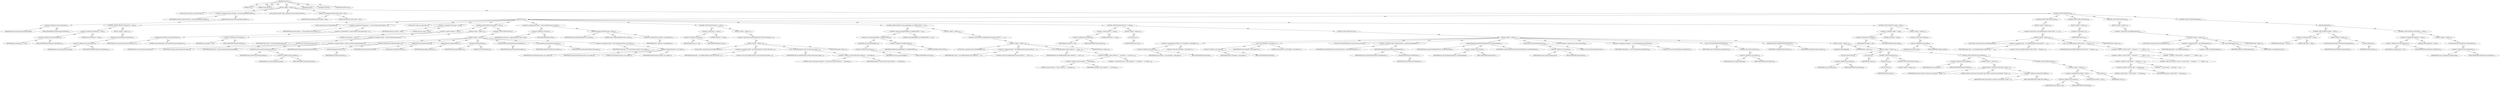 digraph "execute" {  
"111669149702" [label = <(METHOD,execute)<SUB>134</SUB>> ]
"115964116994" [label = <(PARAM,this)<SUB>134</SUB>> ]
"115964117007" [label = <(PARAM,Project project)<SUB>134</SUB>> ]
"25769803782" [label = <(BLOCK,&lt;empty&gt;,&lt;empty&gt;)<SUB>134</SUB>> ]
"94489280512" [label = <(LOCAL,String classname: java.lang.String)<SUB>135</SUB>> ]
"30064771082" [label = <(&lt;operator&gt;.assignment,String classname = javaCommand.getExecutable())<SUB>135</SUB>> ]
"68719476754" [label = <(IDENTIFIER,classname,String classname = javaCommand.getExecutable())<SUB>135</SUB>> ]
"30064771083" [label = <(getExecutable,this.javaCommand.getExecutable())<SUB>135</SUB>> ]
"30064771084" [label = <(&lt;operator&gt;.fieldAccess,this.javaCommand)<SUB>135</SUB>> ]
"68719476755" [label = <(IDENTIFIER,this,this.javaCommand.getExecutable())> ]
"55834574853" [label = <(FIELD_IDENTIFIER,javaCommand,javaCommand)<SUB>135</SUB>> ]
"94489280513" [label = <(LOCAL,AntClassLoader loader: org.apache.tools.ant.AntClassLoader)<SUB>137</SUB>> ]
"30064771085" [label = <(&lt;operator&gt;.assignment,AntClassLoader loader = null)<SUB>137</SUB>> ]
"68719476756" [label = <(IDENTIFIER,loader,AntClassLoader loader = null)<SUB>137</SUB>> ]
"90194313216" [label = <(LITERAL,null,AntClassLoader loader = null)<SUB>137</SUB>> ]
"47244640256" [label = <(CONTROL_STRUCTURE,TRY,try)<SUB>138</SUB>> ]
"25769803783" [label = <(BLOCK,try,try)<SUB>138</SUB>> ]
"47244640257" [label = <(CONTROL_STRUCTURE,IF,if (sysProperties != null))<SUB>139</SUB>> ]
"30064771086" [label = <(&lt;operator&gt;.notEquals,sysProperties != null)<SUB>139</SUB>> ]
"30064771087" [label = <(&lt;operator&gt;.fieldAccess,this.sysProperties)<SUB>139</SUB>> ]
"68719476757" [label = <(IDENTIFIER,this,sysProperties != null)> ]
"55834574854" [label = <(FIELD_IDENTIFIER,sysProperties,sysProperties)<SUB>139</SUB>> ]
"90194313217" [label = <(LITERAL,null,sysProperties != null)<SUB>139</SUB>> ]
"25769803784" [label = <(BLOCK,&lt;empty&gt;,&lt;empty&gt;)<SUB>139</SUB>> ]
"30064771088" [label = <(setSystem,this.sysProperties.setSystem())<SUB>140</SUB>> ]
"30064771089" [label = <(&lt;operator&gt;.fieldAccess,this.sysProperties)<SUB>140</SUB>> ]
"68719476758" [label = <(IDENTIFIER,this,this.sysProperties.setSystem())> ]
"55834574855" [label = <(FIELD_IDENTIFIER,sysProperties,sysProperties)<SUB>140</SUB>> ]
"94489280514" [label = <(LOCAL,Class[] param: java.lang.Class[])<SUB>143</SUB>> ]
"30064771090" [label = <(&lt;operator&gt;.assignment,Class[] param = { Class.forName(&quot;[Ljava.lang.St...)<SUB>143</SUB>> ]
"68719476759" [label = <(IDENTIFIER,param,Class[] param = { Class.forName(&quot;[Ljava.lang.St...)<SUB>143</SUB>> ]
"30064771091" [label = <(&lt;operator&gt;.arrayInitializer,{ Class.forName(&quot;[Ljava.lang.String;&quot;) })<SUB>143</SUB>> ]
"30064771092" [label = <(forName,Class.forName(&quot;[Ljava.lang.String;&quot;))<SUB>143</SUB>> ]
"68719476760" [label = <(IDENTIFIER,Class,Class.forName(&quot;[Ljava.lang.String;&quot;))<SUB>143</SUB>> ]
"90194313218" [label = <(LITERAL,&quot;[Ljava.lang.String;&quot;,Class.forName(&quot;[Ljava.lang.String;&quot;))<SUB>143</SUB>> ]
"94489280515" [label = <(LOCAL,Class target: java.lang.Class)<SUB>144</SUB>> ]
"30064771093" [label = <(&lt;operator&gt;.assignment,Class target = null)<SUB>144</SUB>> ]
"68719476761" [label = <(IDENTIFIER,target,Class target = null)<SUB>144</SUB>> ]
"90194313219" [label = <(LITERAL,null,Class target = null)<SUB>144</SUB>> ]
"47244640258" [label = <(CONTROL_STRUCTURE,IF,if (classpath == null))<SUB>145</SUB>> ]
"30064771094" [label = <(&lt;operator&gt;.equals,classpath == null)<SUB>145</SUB>> ]
"30064771095" [label = <(&lt;operator&gt;.fieldAccess,this.classpath)<SUB>145</SUB>> ]
"68719476762" [label = <(IDENTIFIER,this,classpath == null)> ]
"55834574856" [label = <(FIELD_IDENTIFIER,classpath,classpath)<SUB>145</SUB>> ]
"90194313220" [label = <(LITERAL,null,classpath == null)<SUB>145</SUB>> ]
"25769803785" [label = <(BLOCK,&lt;empty&gt;,&lt;empty&gt;)<SUB>145</SUB>> ]
"30064771096" [label = <(&lt;operator&gt;.assignment,target = Class.forName(classname))<SUB>146</SUB>> ]
"68719476763" [label = <(IDENTIFIER,target,target = Class.forName(classname))<SUB>146</SUB>> ]
"30064771097" [label = <(forName,Class.forName(classname))<SUB>146</SUB>> ]
"68719476764" [label = <(IDENTIFIER,Class,Class.forName(classname))<SUB>146</SUB>> ]
"68719476765" [label = <(IDENTIFIER,classname,Class.forName(classname))<SUB>146</SUB>> ]
"47244640259" [label = <(CONTROL_STRUCTURE,ELSE,else)<SUB>147</SUB>> ]
"25769803786" [label = <(BLOCK,&lt;empty&gt;,&lt;empty&gt;)<SUB>147</SUB>> ]
"30064771098" [label = <(&lt;operator&gt;.assignment,loader = project.createClassLoader(classpath))<SUB>148</SUB>> ]
"68719476766" [label = <(IDENTIFIER,loader,loader = project.createClassLoader(classpath))<SUB>148</SUB>> ]
"30064771099" [label = <(createClassLoader,createClassLoader(classpath))<SUB>148</SUB>> ]
"68719476767" [label = <(IDENTIFIER,project,createClassLoader(classpath))<SUB>148</SUB>> ]
"30064771100" [label = <(&lt;operator&gt;.fieldAccess,this.classpath)<SUB>148</SUB>> ]
"68719476768" [label = <(IDENTIFIER,this,createClassLoader(classpath))> ]
"55834574857" [label = <(FIELD_IDENTIFIER,classpath,classpath)<SUB>148</SUB>> ]
"30064771101" [label = <(setParent,setParent(project.getCoreLoader()))<SUB>149</SUB>> ]
"68719476769" [label = <(IDENTIFIER,loader,setParent(project.getCoreLoader()))<SUB>149</SUB>> ]
"30064771102" [label = <(getCoreLoader,getCoreLoader())<SUB>149</SUB>> ]
"68719476770" [label = <(IDENTIFIER,project,getCoreLoader())<SUB>149</SUB>> ]
"30064771103" [label = <(setParentFirst,setParentFirst(false))<SUB>150</SUB>> ]
"68719476771" [label = <(IDENTIFIER,loader,setParentFirst(false))<SUB>150</SUB>> ]
"90194313221" [label = <(LITERAL,false,setParentFirst(false))<SUB>150</SUB>> ]
"30064771104" [label = <(addJavaLibraries,addJavaLibraries())<SUB>151</SUB>> ]
"68719476772" [label = <(IDENTIFIER,loader,addJavaLibraries())<SUB>151</SUB>> ]
"30064771105" [label = <(setIsolated,setIsolated(true))<SUB>152</SUB>> ]
"68719476773" [label = <(IDENTIFIER,loader,setIsolated(true))<SUB>152</SUB>> ]
"90194313222" [label = <(LITERAL,true,setIsolated(true))<SUB>152</SUB>> ]
"30064771106" [label = <(setThreadContextLoader,setThreadContextLoader())<SUB>153</SUB>> ]
"68719476774" [label = <(IDENTIFIER,loader,setThreadContextLoader())<SUB>153</SUB>> ]
"30064771107" [label = <(forceLoadClass,forceLoadClass(classname))<SUB>154</SUB>> ]
"68719476775" [label = <(IDENTIFIER,loader,forceLoadClass(classname))<SUB>154</SUB>> ]
"68719476776" [label = <(IDENTIFIER,classname,forceLoadClass(classname))<SUB>154</SUB>> ]
"30064771108" [label = <(&lt;operator&gt;.assignment,target = Class.forName(classname, true, loader))<SUB>155</SUB>> ]
"68719476777" [label = <(IDENTIFIER,target,target = Class.forName(classname, true, loader))<SUB>155</SUB>> ]
"30064771109" [label = <(forName,forName(classname, true, loader))<SUB>155</SUB>> ]
"68719476778" [label = <(IDENTIFIER,Class,forName(classname, true, loader))<SUB>155</SUB>> ]
"68719476779" [label = <(IDENTIFIER,classname,forName(classname, true, loader))<SUB>155</SUB>> ]
"90194313223" [label = <(LITERAL,true,forName(classname, true, loader))<SUB>155</SUB>> ]
"68719476780" [label = <(IDENTIFIER,loader,forName(classname, true, loader))<SUB>155</SUB>> ]
"30064771110" [label = <(&lt;operator&gt;.assignment,this.main = target.getMethod(&quot;main&quot;, param))<SUB>157</SUB>> ]
"30064771111" [label = <(&lt;operator&gt;.fieldAccess,this.main)<SUB>157</SUB>> ]
"68719476781" [label = <(IDENTIFIER,this,this.main = target.getMethod(&quot;main&quot;, param))> ]
"55834574858" [label = <(FIELD_IDENTIFIER,main,main)<SUB>157</SUB>> ]
"30064771112" [label = <(getMethod,target.getMethod(&quot;main&quot;, param))<SUB>157</SUB>> ]
"68719476782" [label = <(IDENTIFIER,target,target.getMethod(&quot;main&quot;, param))<SUB>157</SUB>> ]
"90194313224" [label = <(LITERAL,&quot;main&quot;,target.getMethod(&quot;main&quot;, param))<SUB>157</SUB>> ]
"30064771113" [label = <(&lt;operator&gt;.arrayInitializer,&lt;operator&gt;.arrayInitializer)<SUB>157</SUB>> ]
"68719476783" [label = <(IDENTIFIER,param,&lt;operator&gt;.arrayInitializer)<SUB>157</SUB>> ]
"47244640260" [label = <(CONTROL_STRUCTURE,IF,if (main == null))<SUB>158</SUB>> ]
"30064771114" [label = <(&lt;operator&gt;.equals,main == null)<SUB>158</SUB>> ]
"30064771115" [label = <(&lt;operator&gt;.fieldAccess,this.main)<SUB>158</SUB>> ]
"68719476784" [label = <(IDENTIFIER,this,main == null)> ]
"55834574859" [label = <(FIELD_IDENTIFIER,main,main)<SUB>158</SUB>> ]
"90194313225" [label = <(LITERAL,null,main == null)<SUB>158</SUB>> ]
"25769803787" [label = <(BLOCK,&lt;empty&gt;,&lt;empty&gt;)<SUB>158</SUB>> ]
"30064771116" [label = <(&lt;operator&gt;.throw,throw new BuildException(&quot;Could not find main()...)<SUB>159</SUB>> ]
"25769803788" [label = <(BLOCK,&lt;empty&gt;,&lt;empty&gt;)<SUB>159</SUB>> ]
"94489280516" [label = <(LOCAL,$obj0: org.apache.tools.ant.BuildException)<SUB>159</SUB>> ]
"30064771117" [label = <(&lt;operator&gt;.assignment,$obj0 = new BuildException(&quot;Could not find main...)<SUB>159</SUB>> ]
"68719476785" [label = <(IDENTIFIER,$obj0,$obj0 = new BuildException(&quot;Could not find main...)<SUB>159</SUB>> ]
"30064771118" [label = <(&lt;operator&gt;.alloc,new BuildException(&quot;Could not find main() metho...)<SUB>159</SUB>> ]
"30064771119" [label = <(&lt;init&gt;,new BuildException(&quot;Could not find main() metho...)<SUB>159</SUB>> ]
"68719476786" [label = <(IDENTIFIER,$obj0,new BuildException(&quot;Could not find main() metho...)<SUB>159</SUB>> ]
"30064771120" [label = <(&lt;operator&gt;.addition,&quot;Could not find main() method in &quot; + classname)<SUB>159</SUB>> ]
"90194313226" [label = <(LITERAL,&quot;Could not find main() method in &quot;,&quot;Could not find main() method in &quot; + classname)<SUB>159</SUB>> ]
"68719476787" [label = <(IDENTIFIER,classname,&quot;Could not find main() method in &quot; + classname)<SUB>160</SUB>> ]
"68719476788" [label = <(IDENTIFIER,$obj0,&lt;empty&gt;)<SUB>159</SUB>> ]
"47244640261" [label = <(CONTROL_STRUCTURE,IF,if ((main.getModifiers() &amp; Modifier.STATIC) == 0))<SUB>163</SUB>> ]
"30064771121" [label = <(&lt;operator&gt;.equals,(main.getModifiers() &amp; Modifier.STATIC) == 0)<SUB>163</SUB>> ]
"30064771122" [label = <(&lt;operator&gt;.and,main.getModifiers() &amp; Modifier.STATIC)<SUB>163</SUB>> ]
"30064771123" [label = <(getModifiers,this.main.getModifiers())<SUB>163</SUB>> ]
"30064771124" [label = <(&lt;operator&gt;.fieldAccess,this.main)<SUB>163</SUB>> ]
"68719476789" [label = <(IDENTIFIER,this,this.main.getModifiers())> ]
"55834574860" [label = <(FIELD_IDENTIFIER,main,main)<SUB>163</SUB>> ]
"30064771125" [label = <(&lt;operator&gt;.fieldAccess,Modifier.STATIC)<SUB>163</SUB>> ]
"68719476790" [label = <(IDENTIFIER,Modifier,main.getModifiers() &amp; Modifier.STATIC)<SUB>163</SUB>> ]
"55834574861" [label = <(FIELD_IDENTIFIER,STATIC,STATIC)<SUB>163</SUB>> ]
"90194313227" [label = <(LITERAL,0,(main.getModifiers() &amp; Modifier.STATIC) == 0)<SUB>163</SUB>> ]
"25769803789" [label = <(BLOCK,&lt;empty&gt;,&lt;empty&gt;)<SUB>163</SUB>> ]
"30064771126" [label = <(&lt;operator&gt;.throw,throw new BuildException(&quot;main() method in &quot; + ...)<SUB>164</SUB>> ]
"25769803790" [label = <(BLOCK,&lt;empty&gt;,&lt;empty&gt;)<SUB>164</SUB>> ]
"94489280517" [label = <(LOCAL,$obj1: org.apache.tools.ant.BuildException)<SUB>164</SUB>> ]
"30064771127" [label = <(&lt;operator&gt;.assignment,$obj1 = new BuildException(&quot;main() method in &quot; ...)<SUB>164</SUB>> ]
"68719476791" [label = <(IDENTIFIER,$obj1,$obj1 = new BuildException(&quot;main() method in &quot; ...)<SUB>164</SUB>> ]
"30064771128" [label = <(&lt;operator&gt;.alloc,new BuildException(&quot;main() method in &quot; + classn...)<SUB>164</SUB>> ]
"30064771129" [label = <(&lt;init&gt;,new BuildException(&quot;main() method in &quot; + classn...)<SUB>164</SUB>> ]
"68719476792" [label = <(IDENTIFIER,$obj1,new BuildException(&quot;main() method in &quot; + classn...)<SUB>164</SUB>> ]
"30064771130" [label = <(&lt;operator&gt;.addition,&quot;main() method in &quot; + classname + &quot; is not decl...)<SUB>164</SUB>> ]
"30064771131" [label = <(&lt;operator&gt;.addition,&quot;main() method in &quot; + classname)<SUB>164</SUB>> ]
"90194313228" [label = <(LITERAL,&quot;main() method in &quot;,&quot;main() method in &quot; + classname)<SUB>164</SUB>> ]
"68719476793" [label = <(IDENTIFIER,classname,&quot;main() method in &quot; + classname)<SUB>164</SUB>> ]
"90194313229" [label = <(LITERAL,&quot; is not declared static&quot;,&quot;main() method in &quot; + classname + &quot; is not decl...)<SUB>165</SUB>> ]
"68719476794" [label = <(IDENTIFIER,$obj1,&lt;empty&gt;)<SUB>164</SUB>> ]
"47244640262" [label = <(CONTROL_STRUCTURE,IF,if (timeout == null))<SUB>169</SUB>> ]
"30064771132" [label = <(&lt;operator&gt;.equals,timeout == null)<SUB>169</SUB>> ]
"30064771133" [label = <(&lt;operator&gt;.fieldAccess,this.timeout)<SUB>169</SUB>> ]
"68719476795" [label = <(IDENTIFIER,this,timeout == null)> ]
"55834574862" [label = <(FIELD_IDENTIFIER,timeout,timeout)<SUB>169</SUB>> ]
"90194313230" [label = <(LITERAL,null,timeout == null)<SUB>169</SUB>> ]
"25769803791" [label = <(BLOCK,&lt;empty&gt;,&lt;empty&gt;)<SUB>169</SUB>> ]
"30064771134" [label = <(run,this.run())<SUB>170</SUB>> ]
"68719476738" [label = <(IDENTIFIER,this,this.run())<SUB>170</SUB>> ]
"47244640263" [label = <(CONTROL_STRUCTURE,ELSE,else)<SUB>171</SUB>> ]
"25769803792" [label = <(BLOCK,&lt;empty&gt;,&lt;empty&gt;)<SUB>171</SUB>> ]
"30064771135" [label = <(&lt;operator&gt;.assignment,this.thread = new Thread(this, &quot;ExecuteJava&quot;))<SUB>172</SUB>> ]
"30064771136" [label = <(&lt;operator&gt;.fieldAccess,this.thread)<SUB>172</SUB>> ]
"68719476796" [label = <(IDENTIFIER,this,this.thread = new Thread(this, &quot;ExecuteJava&quot;))> ]
"55834574863" [label = <(FIELD_IDENTIFIER,thread,thread)<SUB>172</SUB>> ]
"30064771137" [label = <(&lt;operator&gt;.alloc,new Thread(this, &quot;ExecuteJava&quot;))<SUB>172</SUB>> ]
"30064771138" [label = <(&lt;init&gt;,new Thread(this, &quot;ExecuteJava&quot;))<SUB>172</SUB>> ]
"30064771139" [label = <(&lt;operator&gt;.fieldAccess,this.thread)<SUB>172</SUB>> ]
"68719476797" [label = <(IDENTIFIER,this,new Thread(this, &quot;ExecuteJava&quot;))> ]
"55834574864" [label = <(FIELD_IDENTIFIER,thread,thread)<SUB>172</SUB>> ]
"68719476739" [label = <(IDENTIFIER,this,new Thread(this, &quot;ExecuteJava&quot;))<SUB>172</SUB>> ]
"90194313231" [label = <(LITERAL,&quot;ExecuteJava&quot;,new Thread(this, &quot;ExecuteJava&quot;))<SUB>172</SUB>> ]
"94489280518" [label = <(LOCAL,Task currentThreadTask: org.apache.tools.ant.Task)<SUB>173</SUB>> ]
"30064771140" [label = <(&lt;operator&gt;.assignment,Task currentThreadTask = project.getThreadTask(...)<SUB>173</SUB>> ]
"68719476798" [label = <(IDENTIFIER,currentThreadTask,Task currentThreadTask = project.getThreadTask(...)<SUB>173</SUB>> ]
"30064771141" [label = <(getThreadTask,getThreadTask(Thread.currentThread()))<SUB>174</SUB>> ]
"68719476799" [label = <(IDENTIFIER,project,getThreadTask(Thread.currentThread()))<SUB>174</SUB>> ]
"30064771142" [label = <(currentThread,Thread.currentThread())<SUB>174</SUB>> ]
"68719476800" [label = <(IDENTIFIER,Thread,Thread.currentThread())<SUB>174</SUB>> ]
"30064771143" [label = <(registerThreadTask,registerThreadTask(thread, currentThreadTask))<SUB>175</SUB>> ]
"68719476801" [label = <(IDENTIFIER,project,registerThreadTask(thread, currentThreadTask))<SUB>175</SUB>> ]
"30064771144" [label = <(&lt;operator&gt;.fieldAccess,this.thread)<SUB>175</SUB>> ]
"68719476802" [label = <(IDENTIFIER,this,registerThreadTask(thread, currentThreadTask))> ]
"55834574865" [label = <(FIELD_IDENTIFIER,thread,thread)<SUB>175</SUB>> ]
"68719476803" [label = <(IDENTIFIER,currentThreadTask,registerThreadTask(thread, currentThreadTask))<SUB>175</SUB>> ]
"30064771145" [label = <(setDaemon,this.thread.setDaemon(true))<SUB>180</SUB>> ]
"30064771146" [label = <(&lt;operator&gt;.fieldAccess,this.thread)<SUB>180</SUB>> ]
"68719476804" [label = <(IDENTIFIER,this,this.thread.setDaemon(true))> ]
"55834574866" [label = <(FIELD_IDENTIFIER,thread,thread)<SUB>180</SUB>> ]
"90194313232" [label = <(LITERAL,true,this.thread.setDaemon(true))<SUB>180</SUB>> ]
"94489280519" [label = <(LOCAL,Watchdog w: org.apache.tools.ant.util.Watchdog)<SUB>181</SUB>> ]
"30064771147" [label = <(&lt;operator&gt;.assignment,Watchdog w = new Watchdog(timeout.longValue()))<SUB>181</SUB>> ]
"68719476805" [label = <(IDENTIFIER,w,Watchdog w = new Watchdog(timeout.longValue()))<SUB>181</SUB>> ]
"30064771148" [label = <(&lt;operator&gt;.alloc,new Watchdog(timeout.longValue()))<SUB>181</SUB>> ]
"30064771149" [label = <(&lt;init&gt;,new Watchdog(timeout.longValue()))<SUB>181</SUB>> ]
"68719476806" [label = <(IDENTIFIER,w,new Watchdog(timeout.longValue()))<SUB>181</SUB>> ]
"30064771150" [label = <(longValue,this.timeout.longValue())<SUB>181</SUB>> ]
"30064771151" [label = <(&lt;operator&gt;.fieldAccess,this.timeout)<SUB>181</SUB>> ]
"68719476807" [label = <(IDENTIFIER,this,this.timeout.longValue())> ]
"55834574867" [label = <(FIELD_IDENTIFIER,timeout,timeout)<SUB>181</SUB>> ]
"30064771152" [label = <(addTimeoutObserver,addTimeoutObserver(this))<SUB>182</SUB>> ]
"68719476808" [label = <(IDENTIFIER,w,addTimeoutObserver(this))<SUB>182</SUB>> ]
"68719476740" [label = <(IDENTIFIER,this,addTimeoutObserver(this))<SUB>182</SUB>> ]
"25769803793" [label = <(BLOCK,&lt;empty&gt;,&lt;empty&gt;)<SUB>183</SUB>> ]
"133143986197" [label = <(MODIFIER,SYNCHRONIZED)> ]
"68719476741" [label = <(IDENTIFIER,this,&lt;empty&gt;)<SUB>183</SUB>> ]
"25769803794" [label = <(BLOCK,&lt;empty&gt;,&lt;empty&gt;)<SUB>183</SUB>> ]
"30064771153" [label = <(start,this.thread.start())<SUB>184</SUB>> ]
"30064771154" [label = <(&lt;operator&gt;.fieldAccess,this.thread)<SUB>184</SUB>> ]
"68719476809" [label = <(IDENTIFIER,this,this.thread.start())> ]
"55834574868" [label = <(FIELD_IDENTIFIER,thread,thread)<SUB>184</SUB>> ]
"30064771155" [label = <(start,start())<SUB>185</SUB>> ]
"68719476810" [label = <(IDENTIFIER,w,start())<SUB>185</SUB>> ]
"47244640264" [label = <(CONTROL_STRUCTURE,TRY,try)<SUB>186</SUB>> ]
"25769803795" [label = <(BLOCK,try,try)<SUB>186</SUB>> ]
"30064771156" [label = <(wait,this.wait())<SUB>187</SUB>> ]
"68719476742" [label = <(IDENTIFIER,this,this.wait())<SUB>187</SUB>> ]
"47244640265" [label = <(CONTROL_STRUCTURE,CATCH,catch)<SUB>188</SUB>> ]
"25769803796" [label = <(BLOCK,&lt;empty&gt;,&lt;empty&gt;)<SUB>188</SUB>> ]
"47244640266" [label = <(CONTROL_STRUCTURE,IF,if (this.timedOut))<SUB>191</SUB>> ]
"30064771157" [label = <(&lt;operator&gt;.fieldAccess,this.timedOut)<SUB>191</SUB>> ]
"68719476811" [label = <(IDENTIFIER,this,if (this.timedOut))> ]
"55834574869" [label = <(FIELD_IDENTIFIER,timedOut,timedOut)<SUB>191</SUB>> ]
"25769803797" [label = <(BLOCK,&lt;empty&gt;,&lt;empty&gt;)<SUB>191</SUB>> ]
"30064771158" [label = <(log,log(&quot;Timeout: sub-process interrupted&quot;, Project...)<SUB>192</SUB>> ]
"68719476812" [label = <(IDENTIFIER,project,log(&quot;Timeout: sub-process interrupted&quot;, Project...)<SUB>192</SUB>> ]
"90194313233" [label = <(LITERAL,&quot;Timeout: sub-process interrupted&quot;,log(&quot;Timeout: sub-process interrupted&quot;, Project...)<SUB>192</SUB>> ]
"30064771159" [label = <(&lt;operator&gt;.fieldAccess,Project.MSG_WARN)<SUB>193</SUB>> ]
"68719476813" [label = <(IDENTIFIER,Project,log(&quot;Timeout: sub-process interrupted&quot;, Project...)<SUB>193</SUB>> ]
"55834574870" [label = <(FIELD_IDENTIFIER,MSG_WARN,MSG_WARN)<SUB>193</SUB>> ]
"47244640267" [label = <(CONTROL_STRUCTURE,ELSE,else)<SUB>194</SUB>> ]
"25769803798" [label = <(BLOCK,&lt;empty&gt;,&lt;empty&gt;)<SUB>194</SUB>> ]
"30064771160" [label = <(&lt;operator&gt;.assignment,this.thread = null)<SUB>195</SUB>> ]
"30064771161" [label = <(&lt;operator&gt;.fieldAccess,this.thread)<SUB>195</SUB>> ]
"68719476814" [label = <(IDENTIFIER,this,this.thread = null)> ]
"55834574871" [label = <(FIELD_IDENTIFIER,thread,thread)<SUB>195</SUB>> ]
"90194313234" [label = <(LITERAL,null,this.thread = null)<SUB>195</SUB>> ]
"30064771162" [label = <(stop,stop())<SUB>196</SUB>> ]
"68719476815" [label = <(IDENTIFIER,w,stop())<SUB>196</SUB>> ]
"47244640268" [label = <(CONTROL_STRUCTURE,IF,if (caught != null))<SUB>201</SUB>> ]
"30064771163" [label = <(&lt;operator&gt;.notEquals,caught != null)<SUB>201</SUB>> ]
"30064771164" [label = <(&lt;operator&gt;.fieldAccess,this.caught)<SUB>201</SUB>> ]
"68719476816" [label = <(IDENTIFIER,this,caught != null)> ]
"55834574872" [label = <(FIELD_IDENTIFIER,caught,caught)<SUB>201</SUB>> ]
"90194313235" [label = <(LITERAL,null,caught != null)<SUB>201</SUB>> ]
"25769803799" [label = <(BLOCK,&lt;empty&gt;,&lt;empty&gt;)<SUB>201</SUB>> ]
"30064771165" [label = <(&lt;operator&gt;.throw,throw caught;)<SUB>202</SUB>> ]
"30064771166" [label = <(&lt;operator&gt;.fieldAccess,this.caught)<SUB>202</SUB>> ]
"68719476817" [label = <(IDENTIFIER,this,throw caught;)> ]
"55834574873" [label = <(FIELD_IDENTIFIER,caught,caught)<SUB>202</SUB>> ]
"47244640269" [label = <(CONTROL_STRUCTURE,CATCH,catch)<SUB>205</SUB>> ]
"25769803800" [label = <(BLOCK,&lt;empty&gt;,&lt;empty&gt;)<SUB>205</SUB>> ]
"30064771167" [label = <(&lt;operator&gt;.throw,throw new BuildException(&quot;Could not find &quot; + cl...)<SUB>206</SUB>> ]
"25769803801" [label = <(BLOCK,&lt;empty&gt;,&lt;empty&gt;)<SUB>206</SUB>> ]
"94489280520" [label = <(LOCAL,$obj2: org.apache.tools.ant.BuildException)<SUB>206</SUB>> ]
"30064771168" [label = <(&lt;operator&gt;.assignment,$obj2 = new BuildException(&quot;Could not find &quot; + ...)<SUB>206</SUB>> ]
"68719476818" [label = <(IDENTIFIER,$obj2,$obj2 = new BuildException(&quot;Could not find &quot; + ...)<SUB>206</SUB>> ]
"30064771169" [label = <(&lt;operator&gt;.alloc,new BuildException(&quot;Could not find &quot; + classnam...)<SUB>206</SUB>> ]
"30064771170" [label = <(&lt;init&gt;,new BuildException(&quot;Could not find &quot; + classnam...)<SUB>206</SUB>> ]
"68719476819" [label = <(IDENTIFIER,$obj2,new BuildException(&quot;Could not find &quot; + classnam...)<SUB>206</SUB>> ]
"30064771171" [label = <(&lt;operator&gt;.addition,&quot;Could not find &quot; + classname + &quot;.&quot; + &quot; Make su...)<SUB>206</SUB>> ]
"30064771172" [label = <(&lt;operator&gt;.addition,&quot;Could not find &quot; + classname + &quot;.&quot; + &quot; Make su...)<SUB>206</SUB>> ]
"30064771173" [label = <(&lt;operator&gt;.addition,&quot;Could not find &quot; + classname + &quot;.&quot;)<SUB>206</SUB>> ]
"30064771174" [label = <(&lt;operator&gt;.addition,&quot;Could not find &quot; + classname)<SUB>206</SUB>> ]
"90194313236" [label = <(LITERAL,&quot;Could not find &quot;,&quot;Could not find &quot; + classname)<SUB>206</SUB>> ]
"68719476820" [label = <(IDENTIFIER,classname,&quot;Could not find &quot; + classname)<SUB>206</SUB>> ]
"90194313237" [label = <(LITERAL,&quot;.&quot;,&quot;Could not find &quot; + classname + &quot;.&quot;)<SUB>206</SUB>> ]
"90194313238" [label = <(LITERAL,&quot; Make sure you have it in your&quot;,&quot;Could not find &quot; + classname + &quot;.&quot; + &quot; Make su...)<SUB>207</SUB>> ]
"90194313239" [label = <(LITERAL,&quot; classpath&quot;,&quot;Could not find &quot; + classname + &quot;.&quot; + &quot; Make su...)<SUB>208</SUB>> ]
"68719476821" [label = <(IDENTIFIER,$obj2,&lt;empty&gt;)<SUB>206</SUB>> ]
"47244640270" [label = <(CONTROL_STRUCTURE,CATCH,catch)<SUB>209</SUB>> ]
"25769803802" [label = <(BLOCK,&lt;empty&gt;,&lt;empty&gt;)<SUB>209</SUB>> ]
"30064771175" [label = <(&lt;operator&gt;.throw,throw e;)<SUB>210</SUB>> ]
"68719476822" [label = <(IDENTIFIER,e,throw e;)<SUB>210</SUB>> ]
"47244640271" [label = <(CONTROL_STRUCTURE,CATCH,catch)<SUB>211</SUB>> ]
"25769803803" [label = <(BLOCK,&lt;empty&gt;,&lt;empty&gt;)<SUB>211</SUB>> ]
"30064771176" [label = <(&lt;operator&gt;.throw,throw new BuildException(e);)<SUB>212</SUB>> ]
"25769803804" [label = <(BLOCK,&lt;empty&gt;,&lt;empty&gt;)<SUB>212</SUB>> ]
"94489280521" [label = <(LOCAL,$obj3: org.apache.tools.ant.BuildException)<SUB>212</SUB>> ]
"30064771177" [label = <(&lt;operator&gt;.assignment,$obj3 = new BuildException(e))<SUB>212</SUB>> ]
"68719476823" [label = <(IDENTIFIER,$obj3,$obj3 = new BuildException(e))<SUB>212</SUB>> ]
"30064771178" [label = <(&lt;operator&gt;.alloc,new BuildException(e))<SUB>212</SUB>> ]
"30064771179" [label = <(&lt;init&gt;,new BuildException(e))<SUB>212</SUB>> ]
"68719476824" [label = <(IDENTIFIER,$obj3,new BuildException(e))<SUB>212</SUB>> ]
"68719476825" [label = <(IDENTIFIER,e,new BuildException(e))<SUB>212</SUB>> ]
"68719476826" [label = <(IDENTIFIER,$obj3,&lt;empty&gt;)<SUB>212</SUB>> ]
"47244640272" [label = <(CONTROL_STRUCTURE,FINALLY,finally)<SUB>213</SUB>> ]
"25769803805" [label = <(BLOCK,finally,finally)<SUB>213</SUB>> ]
"47244640273" [label = <(CONTROL_STRUCTURE,IF,if (loader != null))<SUB>214</SUB>> ]
"30064771180" [label = <(&lt;operator&gt;.notEquals,loader != null)<SUB>214</SUB>> ]
"68719476827" [label = <(IDENTIFIER,loader,loader != null)<SUB>214</SUB>> ]
"90194313240" [label = <(LITERAL,null,loader != null)<SUB>214</SUB>> ]
"25769803806" [label = <(BLOCK,&lt;empty&gt;,&lt;empty&gt;)<SUB>214</SUB>> ]
"30064771181" [label = <(resetThreadContextLoader,resetThreadContextLoader())<SUB>215</SUB>> ]
"68719476828" [label = <(IDENTIFIER,loader,resetThreadContextLoader())<SUB>215</SUB>> ]
"30064771182" [label = <(cleanup,cleanup())<SUB>216</SUB>> ]
"68719476829" [label = <(IDENTIFIER,loader,cleanup())<SUB>216</SUB>> ]
"47244640274" [label = <(CONTROL_STRUCTURE,IF,if (sysProperties != null))<SUB>218</SUB>> ]
"30064771183" [label = <(&lt;operator&gt;.notEquals,sysProperties != null)<SUB>218</SUB>> ]
"30064771184" [label = <(&lt;operator&gt;.fieldAccess,this.sysProperties)<SUB>218</SUB>> ]
"68719476830" [label = <(IDENTIFIER,this,sysProperties != null)> ]
"55834574874" [label = <(FIELD_IDENTIFIER,sysProperties,sysProperties)<SUB>218</SUB>> ]
"90194313241" [label = <(LITERAL,null,sysProperties != null)<SUB>218</SUB>> ]
"25769803807" [label = <(BLOCK,&lt;empty&gt;,&lt;empty&gt;)<SUB>218</SUB>> ]
"30064771185" [label = <(restoreSystem,this.sysProperties.restoreSystem())<SUB>219</SUB>> ]
"30064771186" [label = <(&lt;operator&gt;.fieldAccess,this.sysProperties)<SUB>219</SUB>> ]
"68719476831" [label = <(IDENTIFIER,this,this.sysProperties.restoreSystem())> ]
"55834574875" [label = <(FIELD_IDENTIFIER,sysProperties,sysProperties)<SUB>219</SUB>> ]
"133143986198" [label = <(MODIFIER,PUBLIC)> ]
"133143986199" [label = <(MODIFIER,VIRTUAL)> ]
"128849018886" [label = <(METHOD_RETURN,void)<SUB>134</SUB>> ]
  "111669149702" -> "115964116994"  [ label = "AST: "] 
  "111669149702" -> "115964117007"  [ label = "AST: "] 
  "111669149702" -> "25769803782"  [ label = "AST: "] 
  "111669149702" -> "133143986198"  [ label = "AST: "] 
  "111669149702" -> "133143986199"  [ label = "AST: "] 
  "111669149702" -> "128849018886"  [ label = "AST: "] 
  "25769803782" -> "94489280512"  [ label = "AST: "] 
  "25769803782" -> "30064771082"  [ label = "AST: "] 
  "25769803782" -> "94489280513"  [ label = "AST: "] 
  "25769803782" -> "30064771085"  [ label = "AST: "] 
  "25769803782" -> "47244640256"  [ label = "AST: "] 
  "30064771082" -> "68719476754"  [ label = "AST: "] 
  "30064771082" -> "30064771083"  [ label = "AST: "] 
  "30064771083" -> "30064771084"  [ label = "AST: "] 
  "30064771084" -> "68719476755"  [ label = "AST: "] 
  "30064771084" -> "55834574853"  [ label = "AST: "] 
  "30064771085" -> "68719476756"  [ label = "AST: "] 
  "30064771085" -> "90194313216"  [ label = "AST: "] 
  "47244640256" -> "25769803783"  [ label = "AST: "] 
  "47244640256" -> "47244640269"  [ label = "AST: "] 
  "47244640256" -> "47244640270"  [ label = "AST: "] 
  "47244640256" -> "47244640271"  [ label = "AST: "] 
  "47244640256" -> "47244640272"  [ label = "AST: "] 
  "25769803783" -> "47244640257"  [ label = "AST: "] 
  "25769803783" -> "94489280514"  [ label = "AST: "] 
  "25769803783" -> "30064771090"  [ label = "AST: "] 
  "25769803783" -> "94489280515"  [ label = "AST: "] 
  "25769803783" -> "30064771093"  [ label = "AST: "] 
  "25769803783" -> "47244640258"  [ label = "AST: "] 
  "25769803783" -> "30064771110"  [ label = "AST: "] 
  "25769803783" -> "47244640260"  [ label = "AST: "] 
  "25769803783" -> "47244640261"  [ label = "AST: "] 
  "25769803783" -> "47244640262"  [ label = "AST: "] 
  "25769803783" -> "47244640268"  [ label = "AST: "] 
  "47244640257" -> "30064771086"  [ label = "AST: "] 
  "47244640257" -> "25769803784"  [ label = "AST: "] 
  "30064771086" -> "30064771087"  [ label = "AST: "] 
  "30064771086" -> "90194313217"  [ label = "AST: "] 
  "30064771087" -> "68719476757"  [ label = "AST: "] 
  "30064771087" -> "55834574854"  [ label = "AST: "] 
  "25769803784" -> "30064771088"  [ label = "AST: "] 
  "30064771088" -> "30064771089"  [ label = "AST: "] 
  "30064771089" -> "68719476758"  [ label = "AST: "] 
  "30064771089" -> "55834574855"  [ label = "AST: "] 
  "30064771090" -> "68719476759"  [ label = "AST: "] 
  "30064771090" -> "30064771091"  [ label = "AST: "] 
  "30064771091" -> "30064771092"  [ label = "AST: "] 
  "30064771092" -> "68719476760"  [ label = "AST: "] 
  "30064771092" -> "90194313218"  [ label = "AST: "] 
  "30064771093" -> "68719476761"  [ label = "AST: "] 
  "30064771093" -> "90194313219"  [ label = "AST: "] 
  "47244640258" -> "30064771094"  [ label = "AST: "] 
  "47244640258" -> "25769803785"  [ label = "AST: "] 
  "47244640258" -> "47244640259"  [ label = "AST: "] 
  "30064771094" -> "30064771095"  [ label = "AST: "] 
  "30064771094" -> "90194313220"  [ label = "AST: "] 
  "30064771095" -> "68719476762"  [ label = "AST: "] 
  "30064771095" -> "55834574856"  [ label = "AST: "] 
  "25769803785" -> "30064771096"  [ label = "AST: "] 
  "30064771096" -> "68719476763"  [ label = "AST: "] 
  "30064771096" -> "30064771097"  [ label = "AST: "] 
  "30064771097" -> "68719476764"  [ label = "AST: "] 
  "30064771097" -> "68719476765"  [ label = "AST: "] 
  "47244640259" -> "25769803786"  [ label = "AST: "] 
  "25769803786" -> "30064771098"  [ label = "AST: "] 
  "25769803786" -> "30064771101"  [ label = "AST: "] 
  "25769803786" -> "30064771103"  [ label = "AST: "] 
  "25769803786" -> "30064771104"  [ label = "AST: "] 
  "25769803786" -> "30064771105"  [ label = "AST: "] 
  "25769803786" -> "30064771106"  [ label = "AST: "] 
  "25769803786" -> "30064771107"  [ label = "AST: "] 
  "25769803786" -> "30064771108"  [ label = "AST: "] 
  "30064771098" -> "68719476766"  [ label = "AST: "] 
  "30064771098" -> "30064771099"  [ label = "AST: "] 
  "30064771099" -> "68719476767"  [ label = "AST: "] 
  "30064771099" -> "30064771100"  [ label = "AST: "] 
  "30064771100" -> "68719476768"  [ label = "AST: "] 
  "30064771100" -> "55834574857"  [ label = "AST: "] 
  "30064771101" -> "68719476769"  [ label = "AST: "] 
  "30064771101" -> "30064771102"  [ label = "AST: "] 
  "30064771102" -> "68719476770"  [ label = "AST: "] 
  "30064771103" -> "68719476771"  [ label = "AST: "] 
  "30064771103" -> "90194313221"  [ label = "AST: "] 
  "30064771104" -> "68719476772"  [ label = "AST: "] 
  "30064771105" -> "68719476773"  [ label = "AST: "] 
  "30064771105" -> "90194313222"  [ label = "AST: "] 
  "30064771106" -> "68719476774"  [ label = "AST: "] 
  "30064771107" -> "68719476775"  [ label = "AST: "] 
  "30064771107" -> "68719476776"  [ label = "AST: "] 
  "30064771108" -> "68719476777"  [ label = "AST: "] 
  "30064771108" -> "30064771109"  [ label = "AST: "] 
  "30064771109" -> "68719476778"  [ label = "AST: "] 
  "30064771109" -> "68719476779"  [ label = "AST: "] 
  "30064771109" -> "90194313223"  [ label = "AST: "] 
  "30064771109" -> "68719476780"  [ label = "AST: "] 
  "30064771110" -> "30064771111"  [ label = "AST: "] 
  "30064771110" -> "30064771112"  [ label = "AST: "] 
  "30064771111" -> "68719476781"  [ label = "AST: "] 
  "30064771111" -> "55834574858"  [ label = "AST: "] 
  "30064771112" -> "68719476782"  [ label = "AST: "] 
  "30064771112" -> "90194313224"  [ label = "AST: "] 
  "30064771112" -> "30064771113"  [ label = "AST: "] 
  "30064771113" -> "68719476783"  [ label = "AST: "] 
  "47244640260" -> "30064771114"  [ label = "AST: "] 
  "47244640260" -> "25769803787"  [ label = "AST: "] 
  "30064771114" -> "30064771115"  [ label = "AST: "] 
  "30064771114" -> "90194313225"  [ label = "AST: "] 
  "30064771115" -> "68719476784"  [ label = "AST: "] 
  "30064771115" -> "55834574859"  [ label = "AST: "] 
  "25769803787" -> "30064771116"  [ label = "AST: "] 
  "30064771116" -> "25769803788"  [ label = "AST: "] 
  "25769803788" -> "94489280516"  [ label = "AST: "] 
  "25769803788" -> "30064771117"  [ label = "AST: "] 
  "25769803788" -> "30064771119"  [ label = "AST: "] 
  "25769803788" -> "68719476788"  [ label = "AST: "] 
  "30064771117" -> "68719476785"  [ label = "AST: "] 
  "30064771117" -> "30064771118"  [ label = "AST: "] 
  "30064771119" -> "68719476786"  [ label = "AST: "] 
  "30064771119" -> "30064771120"  [ label = "AST: "] 
  "30064771120" -> "90194313226"  [ label = "AST: "] 
  "30064771120" -> "68719476787"  [ label = "AST: "] 
  "47244640261" -> "30064771121"  [ label = "AST: "] 
  "47244640261" -> "25769803789"  [ label = "AST: "] 
  "30064771121" -> "30064771122"  [ label = "AST: "] 
  "30064771121" -> "90194313227"  [ label = "AST: "] 
  "30064771122" -> "30064771123"  [ label = "AST: "] 
  "30064771122" -> "30064771125"  [ label = "AST: "] 
  "30064771123" -> "30064771124"  [ label = "AST: "] 
  "30064771124" -> "68719476789"  [ label = "AST: "] 
  "30064771124" -> "55834574860"  [ label = "AST: "] 
  "30064771125" -> "68719476790"  [ label = "AST: "] 
  "30064771125" -> "55834574861"  [ label = "AST: "] 
  "25769803789" -> "30064771126"  [ label = "AST: "] 
  "30064771126" -> "25769803790"  [ label = "AST: "] 
  "25769803790" -> "94489280517"  [ label = "AST: "] 
  "25769803790" -> "30064771127"  [ label = "AST: "] 
  "25769803790" -> "30064771129"  [ label = "AST: "] 
  "25769803790" -> "68719476794"  [ label = "AST: "] 
  "30064771127" -> "68719476791"  [ label = "AST: "] 
  "30064771127" -> "30064771128"  [ label = "AST: "] 
  "30064771129" -> "68719476792"  [ label = "AST: "] 
  "30064771129" -> "30064771130"  [ label = "AST: "] 
  "30064771130" -> "30064771131"  [ label = "AST: "] 
  "30064771130" -> "90194313229"  [ label = "AST: "] 
  "30064771131" -> "90194313228"  [ label = "AST: "] 
  "30064771131" -> "68719476793"  [ label = "AST: "] 
  "47244640262" -> "30064771132"  [ label = "AST: "] 
  "47244640262" -> "25769803791"  [ label = "AST: "] 
  "47244640262" -> "47244640263"  [ label = "AST: "] 
  "30064771132" -> "30064771133"  [ label = "AST: "] 
  "30064771132" -> "90194313230"  [ label = "AST: "] 
  "30064771133" -> "68719476795"  [ label = "AST: "] 
  "30064771133" -> "55834574862"  [ label = "AST: "] 
  "25769803791" -> "30064771134"  [ label = "AST: "] 
  "30064771134" -> "68719476738"  [ label = "AST: "] 
  "47244640263" -> "25769803792"  [ label = "AST: "] 
  "25769803792" -> "30064771135"  [ label = "AST: "] 
  "25769803792" -> "30064771138"  [ label = "AST: "] 
  "25769803792" -> "94489280518"  [ label = "AST: "] 
  "25769803792" -> "30064771140"  [ label = "AST: "] 
  "25769803792" -> "30064771143"  [ label = "AST: "] 
  "25769803792" -> "30064771145"  [ label = "AST: "] 
  "25769803792" -> "94489280519"  [ label = "AST: "] 
  "25769803792" -> "30064771147"  [ label = "AST: "] 
  "25769803792" -> "30064771149"  [ label = "AST: "] 
  "25769803792" -> "30064771152"  [ label = "AST: "] 
  "25769803792" -> "25769803793"  [ label = "AST: "] 
  "30064771135" -> "30064771136"  [ label = "AST: "] 
  "30064771135" -> "30064771137"  [ label = "AST: "] 
  "30064771136" -> "68719476796"  [ label = "AST: "] 
  "30064771136" -> "55834574863"  [ label = "AST: "] 
  "30064771138" -> "30064771139"  [ label = "AST: "] 
  "30064771138" -> "68719476739"  [ label = "AST: "] 
  "30064771138" -> "90194313231"  [ label = "AST: "] 
  "30064771139" -> "68719476797"  [ label = "AST: "] 
  "30064771139" -> "55834574864"  [ label = "AST: "] 
  "30064771140" -> "68719476798"  [ label = "AST: "] 
  "30064771140" -> "30064771141"  [ label = "AST: "] 
  "30064771141" -> "68719476799"  [ label = "AST: "] 
  "30064771141" -> "30064771142"  [ label = "AST: "] 
  "30064771142" -> "68719476800"  [ label = "AST: "] 
  "30064771143" -> "68719476801"  [ label = "AST: "] 
  "30064771143" -> "30064771144"  [ label = "AST: "] 
  "30064771143" -> "68719476803"  [ label = "AST: "] 
  "30064771144" -> "68719476802"  [ label = "AST: "] 
  "30064771144" -> "55834574865"  [ label = "AST: "] 
  "30064771145" -> "30064771146"  [ label = "AST: "] 
  "30064771145" -> "90194313232"  [ label = "AST: "] 
  "30064771146" -> "68719476804"  [ label = "AST: "] 
  "30064771146" -> "55834574866"  [ label = "AST: "] 
  "30064771147" -> "68719476805"  [ label = "AST: "] 
  "30064771147" -> "30064771148"  [ label = "AST: "] 
  "30064771149" -> "68719476806"  [ label = "AST: "] 
  "30064771149" -> "30064771150"  [ label = "AST: "] 
  "30064771150" -> "30064771151"  [ label = "AST: "] 
  "30064771151" -> "68719476807"  [ label = "AST: "] 
  "30064771151" -> "55834574867"  [ label = "AST: "] 
  "30064771152" -> "68719476808"  [ label = "AST: "] 
  "30064771152" -> "68719476740"  [ label = "AST: "] 
  "25769803793" -> "133143986197"  [ label = "AST: "] 
  "25769803793" -> "68719476741"  [ label = "AST: "] 
  "25769803793" -> "25769803794"  [ label = "AST: "] 
  "25769803794" -> "30064771153"  [ label = "AST: "] 
  "25769803794" -> "30064771155"  [ label = "AST: "] 
  "25769803794" -> "47244640264"  [ label = "AST: "] 
  "25769803794" -> "47244640266"  [ label = "AST: "] 
  "30064771153" -> "30064771154"  [ label = "AST: "] 
  "30064771154" -> "68719476809"  [ label = "AST: "] 
  "30064771154" -> "55834574868"  [ label = "AST: "] 
  "30064771155" -> "68719476810"  [ label = "AST: "] 
  "47244640264" -> "25769803795"  [ label = "AST: "] 
  "47244640264" -> "47244640265"  [ label = "AST: "] 
  "25769803795" -> "30064771156"  [ label = "AST: "] 
  "30064771156" -> "68719476742"  [ label = "AST: "] 
  "47244640265" -> "25769803796"  [ label = "AST: "] 
  "47244640266" -> "30064771157"  [ label = "AST: "] 
  "47244640266" -> "25769803797"  [ label = "AST: "] 
  "47244640266" -> "47244640267"  [ label = "AST: "] 
  "30064771157" -> "68719476811"  [ label = "AST: "] 
  "30064771157" -> "55834574869"  [ label = "AST: "] 
  "25769803797" -> "30064771158"  [ label = "AST: "] 
  "30064771158" -> "68719476812"  [ label = "AST: "] 
  "30064771158" -> "90194313233"  [ label = "AST: "] 
  "30064771158" -> "30064771159"  [ label = "AST: "] 
  "30064771159" -> "68719476813"  [ label = "AST: "] 
  "30064771159" -> "55834574870"  [ label = "AST: "] 
  "47244640267" -> "25769803798"  [ label = "AST: "] 
  "25769803798" -> "30064771160"  [ label = "AST: "] 
  "25769803798" -> "30064771162"  [ label = "AST: "] 
  "30064771160" -> "30064771161"  [ label = "AST: "] 
  "30064771160" -> "90194313234"  [ label = "AST: "] 
  "30064771161" -> "68719476814"  [ label = "AST: "] 
  "30064771161" -> "55834574871"  [ label = "AST: "] 
  "30064771162" -> "68719476815"  [ label = "AST: "] 
  "47244640268" -> "30064771163"  [ label = "AST: "] 
  "47244640268" -> "25769803799"  [ label = "AST: "] 
  "30064771163" -> "30064771164"  [ label = "AST: "] 
  "30064771163" -> "90194313235"  [ label = "AST: "] 
  "30064771164" -> "68719476816"  [ label = "AST: "] 
  "30064771164" -> "55834574872"  [ label = "AST: "] 
  "25769803799" -> "30064771165"  [ label = "AST: "] 
  "30064771165" -> "30064771166"  [ label = "AST: "] 
  "30064771166" -> "68719476817"  [ label = "AST: "] 
  "30064771166" -> "55834574873"  [ label = "AST: "] 
  "47244640269" -> "25769803800"  [ label = "AST: "] 
  "25769803800" -> "30064771167"  [ label = "AST: "] 
  "30064771167" -> "25769803801"  [ label = "AST: "] 
  "25769803801" -> "94489280520"  [ label = "AST: "] 
  "25769803801" -> "30064771168"  [ label = "AST: "] 
  "25769803801" -> "30064771170"  [ label = "AST: "] 
  "25769803801" -> "68719476821"  [ label = "AST: "] 
  "30064771168" -> "68719476818"  [ label = "AST: "] 
  "30064771168" -> "30064771169"  [ label = "AST: "] 
  "30064771170" -> "68719476819"  [ label = "AST: "] 
  "30064771170" -> "30064771171"  [ label = "AST: "] 
  "30064771171" -> "30064771172"  [ label = "AST: "] 
  "30064771171" -> "90194313239"  [ label = "AST: "] 
  "30064771172" -> "30064771173"  [ label = "AST: "] 
  "30064771172" -> "90194313238"  [ label = "AST: "] 
  "30064771173" -> "30064771174"  [ label = "AST: "] 
  "30064771173" -> "90194313237"  [ label = "AST: "] 
  "30064771174" -> "90194313236"  [ label = "AST: "] 
  "30064771174" -> "68719476820"  [ label = "AST: "] 
  "47244640270" -> "25769803802"  [ label = "AST: "] 
  "25769803802" -> "30064771175"  [ label = "AST: "] 
  "30064771175" -> "68719476822"  [ label = "AST: "] 
  "47244640271" -> "25769803803"  [ label = "AST: "] 
  "25769803803" -> "30064771176"  [ label = "AST: "] 
  "30064771176" -> "25769803804"  [ label = "AST: "] 
  "25769803804" -> "94489280521"  [ label = "AST: "] 
  "25769803804" -> "30064771177"  [ label = "AST: "] 
  "25769803804" -> "30064771179"  [ label = "AST: "] 
  "25769803804" -> "68719476826"  [ label = "AST: "] 
  "30064771177" -> "68719476823"  [ label = "AST: "] 
  "30064771177" -> "30064771178"  [ label = "AST: "] 
  "30064771179" -> "68719476824"  [ label = "AST: "] 
  "30064771179" -> "68719476825"  [ label = "AST: "] 
  "47244640272" -> "25769803805"  [ label = "AST: "] 
  "25769803805" -> "47244640273"  [ label = "AST: "] 
  "25769803805" -> "47244640274"  [ label = "AST: "] 
  "47244640273" -> "30064771180"  [ label = "AST: "] 
  "47244640273" -> "25769803806"  [ label = "AST: "] 
  "30064771180" -> "68719476827"  [ label = "AST: "] 
  "30064771180" -> "90194313240"  [ label = "AST: "] 
  "25769803806" -> "30064771181"  [ label = "AST: "] 
  "25769803806" -> "30064771182"  [ label = "AST: "] 
  "30064771181" -> "68719476828"  [ label = "AST: "] 
  "30064771182" -> "68719476829"  [ label = "AST: "] 
  "47244640274" -> "30064771183"  [ label = "AST: "] 
  "47244640274" -> "25769803807"  [ label = "AST: "] 
  "30064771183" -> "30064771184"  [ label = "AST: "] 
  "30064771183" -> "90194313241"  [ label = "AST: "] 
  "30064771184" -> "68719476830"  [ label = "AST: "] 
  "30064771184" -> "55834574874"  [ label = "AST: "] 
  "25769803807" -> "30064771185"  [ label = "AST: "] 
  "30064771185" -> "30064771186"  [ label = "AST: "] 
  "30064771186" -> "68719476831"  [ label = "AST: "] 
  "30064771186" -> "55834574875"  [ label = "AST: "] 
  "111669149702" -> "115964116994"  [ label = "DDG: "] 
  "111669149702" -> "115964117007"  [ label = "DDG: "] 
}
